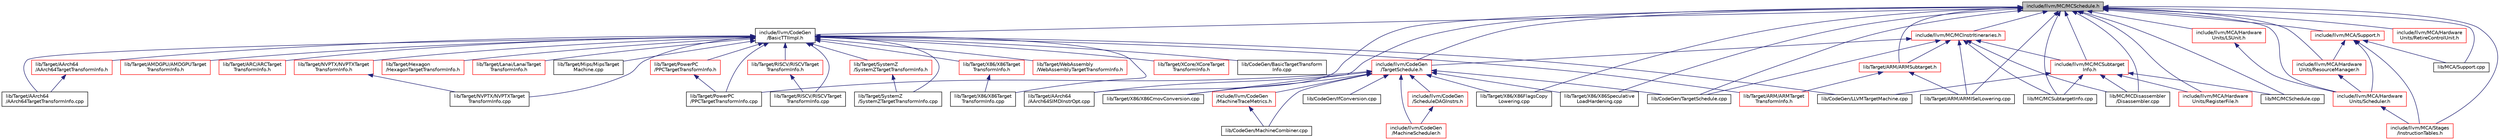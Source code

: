 digraph "include/llvm/MC/MCSchedule.h"
{
 // LATEX_PDF_SIZE
  bgcolor="transparent";
  edge [fontname="Helvetica",fontsize="10",labelfontname="Helvetica",labelfontsize="10"];
  node [fontname="Helvetica",fontsize="10",shape="box"];
  Node1 [label="include/llvm/MC/MCSchedule.h",height=0.2,width=0.4,color="black", fillcolor="grey75", style="filled", fontcolor="black",tooltip=" "];
  Node1 -> Node2 [dir="back",color="midnightblue",fontsize="10",style="solid",fontname="Helvetica"];
  Node2 [label="include/llvm/CodeGen\l/BasicTTIImpl.h",height=0.2,width=0.4,color="black",URL="$BasicTTIImpl_8h.html",tooltip="This file provides a helper that implements much of the TTI interface in terms of the target-independ..."];
  Node2 -> Node3 [dir="back",color="midnightblue",fontsize="10",style="solid",fontname="Helvetica"];
  Node3 [label="lib/CodeGen/BasicTargetTransform\lInfo.cpp",height=0.2,width=0.4,color="black",URL="$BasicTargetTransformInfo_8cpp.html",tooltip="This file provides the implementation of a basic TargetTransformInfo pass predicated on the target ab..."];
  Node2 -> Node4 [dir="back",color="midnightblue",fontsize="10",style="solid",fontname="Helvetica"];
  Node4 [label="lib/CodeGen/LLVMTargetMachine.cpp",height=0.2,width=0.4,color="black",URL="$LLVMTargetMachine_8cpp.html",tooltip=" "];
  Node2 -> Node5 [dir="back",color="midnightblue",fontsize="10",style="solid",fontname="Helvetica"];
  Node5 [label="lib/Target/AArch64\l/AArch64TargetTransformInfo.cpp",height=0.2,width=0.4,color="black",URL="$AArch64TargetTransformInfo_8cpp.html",tooltip=" "];
  Node2 -> Node6 [dir="back",color="midnightblue",fontsize="10",style="solid",fontname="Helvetica"];
  Node6 [label="lib/Target/AArch64\l/AArch64TargetTransformInfo.h",height=0.2,width=0.4,color="red",URL="$AArch64TargetTransformInfo_8h.html",tooltip="This file a TargetTransformInfo::Concept conforming object specific to the AArch64 target machine."];
  Node6 -> Node5 [dir="back",color="midnightblue",fontsize="10",style="solid",fontname="Helvetica"];
  Node2 -> Node8 [dir="back",color="midnightblue",fontsize="10",style="solid",fontname="Helvetica"];
  Node8 [label="lib/Target/AMDGPU/AMDGPUTarget\lTransformInfo.h",height=0.2,width=0.4,color="red",URL="$AMDGPUTargetTransformInfo_8h.html",tooltip="This file a TargetTransformInfo::Concept conforming object specific to the AMDGPU target machine."];
  Node2 -> Node12 [dir="back",color="midnightblue",fontsize="10",style="solid",fontname="Helvetica"];
  Node12 [label="lib/Target/ARC/ARCTarget\lTransformInfo.h",height=0.2,width=0.4,color="red",URL="$ARCTargetTransformInfo_8h.html",tooltip=" "];
  Node2 -> Node14 [dir="back",color="midnightblue",fontsize="10",style="solid",fontname="Helvetica"];
  Node14 [label="lib/Target/ARM/ARMTarget\lTransformInfo.h",height=0.2,width=0.4,color="red",URL="$ARMTargetTransformInfo_8h.html",tooltip="This file a TargetTransformInfo::Concept conforming object specific to the ARM target machine."];
  Node2 -> Node17 [dir="back",color="midnightblue",fontsize="10",style="solid",fontname="Helvetica"];
  Node17 [label="lib/Target/Hexagon\l/HexagonTargetTransformInfo.h",height=0.2,width=0.4,color="red",URL="$HexagonTargetTransformInfo_8h.html",tooltip="This file implements a TargetTransformInfo analysis pass specific to the Hexagon target machine."];
  Node2 -> Node20 [dir="back",color="midnightblue",fontsize="10",style="solid",fontname="Helvetica"];
  Node20 [label="lib/Target/Lanai/LanaiTarget\lTransformInfo.h",height=0.2,width=0.4,color="red",URL="$LanaiTargetTransformInfo_8h.html",tooltip=" "];
  Node2 -> Node22 [dir="back",color="midnightblue",fontsize="10",style="solid",fontname="Helvetica"];
  Node22 [label="lib/Target/Mips/MipsTarget\lMachine.cpp",height=0.2,width=0.4,color="black",URL="$MipsTargetMachine_8cpp.html",tooltip=" "];
  Node2 -> Node23 [dir="back",color="midnightblue",fontsize="10",style="solid",fontname="Helvetica"];
  Node23 [label="lib/Target/NVPTX/NVPTXTarget\lTransformInfo.cpp",height=0.2,width=0.4,color="black",URL="$NVPTXTargetTransformInfo_8cpp.html",tooltip=" "];
  Node2 -> Node24 [dir="back",color="midnightblue",fontsize="10",style="solid",fontname="Helvetica"];
  Node24 [label="lib/Target/NVPTX/NVPTXTarget\lTransformInfo.h",height=0.2,width=0.4,color="red",URL="$NVPTXTargetTransformInfo_8h.html",tooltip="This file a TargetTransformInfo::Concept conforming object specific to the NVPTX target machine."];
  Node24 -> Node23 [dir="back",color="midnightblue",fontsize="10",style="solid",fontname="Helvetica"];
  Node2 -> Node26 [dir="back",color="midnightblue",fontsize="10",style="solid",fontname="Helvetica"];
  Node26 [label="lib/Target/PowerPC\l/PPCTargetTransformInfo.cpp",height=0.2,width=0.4,color="black",URL="$PPCTargetTransformInfo_8cpp.html",tooltip=" "];
  Node2 -> Node27 [dir="back",color="midnightblue",fontsize="10",style="solid",fontname="Helvetica"];
  Node27 [label="lib/Target/PowerPC\l/PPCTargetTransformInfo.h",height=0.2,width=0.4,color="red",URL="$PPCTargetTransformInfo_8h.html",tooltip="This file a TargetTransformInfo::Concept conforming object specific to the PPC target machine."];
  Node27 -> Node26 [dir="back",color="midnightblue",fontsize="10",style="solid",fontname="Helvetica"];
  Node2 -> Node30 [dir="back",color="midnightblue",fontsize="10",style="solid",fontname="Helvetica"];
  Node30 [label="lib/Target/RISCV/RISCVTarget\lTransformInfo.cpp",height=0.2,width=0.4,color="black",URL="$RISCVTargetTransformInfo_8cpp.html",tooltip=" "];
  Node2 -> Node31 [dir="back",color="midnightblue",fontsize="10",style="solid",fontname="Helvetica"];
  Node31 [label="lib/Target/RISCV/RISCVTarget\lTransformInfo.h",height=0.2,width=0.4,color="red",URL="$RISCVTargetTransformInfo_8h.html",tooltip="This file defines a TargetTransformInfo::Concept conforming object specific to the RISC-V target mach..."];
  Node31 -> Node30 [dir="back",color="midnightblue",fontsize="10",style="solid",fontname="Helvetica"];
  Node2 -> Node33 [dir="back",color="midnightblue",fontsize="10",style="solid",fontname="Helvetica"];
  Node33 [label="lib/Target/SystemZ\l/SystemZTargetTransformInfo.cpp",height=0.2,width=0.4,color="black",URL="$SystemZTargetTransformInfo_8cpp.html",tooltip=" "];
  Node2 -> Node34 [dir="back",color="midnightblue",fontsize="10",style="solid",fontname="Helvetica"];
  Node34 [label="lib/Target/SystemZ\l/SystemZTargetTransformInfo.h",height=0.2,width=0.4,color="red",URL="$SystemZTargetTransformInfo_8h.html",tooltip=" "];
  Node34 -> Node33 [dir="back",color="midnightblue",fontsize="10",style="solid",fontname="Helvetica"];
  Node2 -> Node36 [dir="back",color="midnightblue",fontsize="10",style="solid",fontname="Helvetica"];
  Node36 [label="lib/Target/WebAssembly\l/WebAssemblyTargetTransformInfo.h",height=0.2,width=0.4,color="red",URL="$WebAssemblyTargetTransformInfo_8h.html",tooltip="This file a TargetTransformInfo::Concept conforming object specific to the WebAssembly target machine..."];
  Node2 -> Node39 [dir="back",color="midnightblue",fontsize="10",style="solid",fontname="Helvetica"];
  Node39 [label="lib/Target/X86/X86Target\lTransformInfo.cpp",height=0.2,width=0.4,color="black",URL="$X86TargetTransformInfo_8cpp.html",tooltip="This file implements a TargetTransformInfo analysis pass specific to the X86 target machine."];
  Node2 -> Node40 [dir="back",color="midnightblue",fontsize="10",style="solid",fontname="Helvetica"];
  Node40 [label="lib/Target/X86/X86Target\lTransformInfo.h",height=0.2,width=0.4,color="red",URL="$X86TargetTransformInfo_8h.html",tooltip="This file a TargetTransformInfo::Concept conforming object specific to the X86 target machine."];
  Node40 -> Node39 [dir="back",color="midnightblue",fontsize="10",style="solid",fontname="Helvetica"];
  Node2 -> Node42 [dir="back",color="midnightblue",fontsize="10",style="solid",fontname="Helvetica"];
  Node42 [label="lib/Target/XCore/XCoreTarget\lTransformInfo.h",height=0.2,width=0.4,color="red",URL="$XCoreTargetTransformInfo_8h.html",tooltip="This file a TargetTransformInfo::Concept conforming object specific to the XCore target machine."];
  Node1 -> Node44 [dir="back",color="midnightblue",fontsize="10",style="solid",fontname="Helvetica"];
  Node44 [label="include/llvm/CodeGen\l/TargetSchedule.h",height=0.2,width=0.4,color="red",URL="$TargetSchedule_8h.html",tooltip=" "];
  Node44 -> Node45 [dir="back",color="midnightblue",fontsize="10",style="solid",fontname="Helvetica"];
  Node45 [label="include/llvm/CodeGen\l/MachineScheduler.h",height=0.2,width=0.4,color="red",URL="$MachineScheduler_8h.html",tooltip=" "];
  Node44 -> Node76 [dir="back",color="midnightblue",fontsize="10",style="solid",fontname="Helvetica"];
  Node76 [label="include/llvm/CodeGen\l/MachineTraceMetrics.h",height=0.2,width=0.4,color="red",URL="$MachineTraceMetrics_8h.html",tooltip=" "];
  Node76 -> Node78 [dir="back",color="midnightblue",fontsize="10",style="solid",fontname="Helvetica"];
  Node78 [label="lib/CodeGen/MachineCombiner.cpp",height=0.2,width=0.4,color="black",URL="$MachineCombiner_8cpp.html",tooltip=" "];
  Node44 -> Node82 [dir="back",color="midnightblue",fontsize="10",style="solid",fontname="Helvetica"];
  Node82 [label="include/llvm/CodeGen\l/ScheduleDAGInstrs.h",height=0.2,width=0.4,color="red",URL="$ScheduleDAGInstrs_8h.html",tooltip=" "];
  Node82 -> Node45 [dir="back",color="midnightblue",fontsize="10",style="solid",fontname="Helvetica"];
  Node44 -> Node88 [dir="back",color="midnightblue",fontsize="10",style="solid",fontname="Helvetica"];
  Node88 [label="lib/CodeGen/IfConversion.cpp",height=0.2,width=0.4,color="black",URL="$IfConversion_8cpp.html",tooltip=" "];
  Node44 -> Node78 [dir="back",color="midnightblue",fontsize="10",style="solid",fontname="Helvetica"];
  Node44 -> Node91 [dir="back",color="midnightblue",fontsize="10",style="solid",fontname="Helvetica"];
  Node91 [label="lib/CodeGen/TargetSchedule.cpp",height=0.2,width=0.4,color="black",URL="$TargetSchedule_8cpp.html",tooltip=" "];
  Node44 -> Node92 [dir="back",color="midnightblue",fontsize="10",style="solid",fontname="Helvetica"];
  Node92 [label="lib/Target/AArch64\l/AArch64SIMDInstrOpt.cpp",height=0.2,width=0.4,color="black",URL="$AArch64SIMDInstrOpt_8cpp.html",tooltip=" "];
  Node44 -> Node26 [dir="back",color="midnightblue",fontsize="10",style="solid",fontname="Helvetica"];
  Node44 -> Node97 [dir="back",color="midnightblue",fontsize="10",style="solid",fontname="Helvetica"];
  Node97 [label="lib/Target/X86/X86CmovConversion.cpp",height=0.2,width=0.4,color="black",URL="$X86CmovConversion_8cpp.html",tooltip="This file implements a pass that converts X86 cmov instructions into branches when profitable."];
  Node44 -> Node99 [dir="back",color="midnightblue",fontsize="10",style="solid",fontname="Helvetica"];
  Node99 [label="lib/Target/X86/X86FlagsCopy\lLowering.cpp",height=0.2,width=0.4,color="black",URL="$X86FlagsCopyLowering_8cpp.html",tooltip="Lowers COPY nodes of EFLAGS by directly extracting and preserving individual flag bits."];
  Node44 -> Node101 [dir="back",color="midnightblue",fontsize="10",style="solid",fontname="Helvetica"];
  Node101 [label="lib/Target/X86/X86Speculative\lLoadHardening.cpp",height=0.2,width=0.4,color="black",URL="$X86SpeculativeLoadHardening_8cpp.html",tooltip="Provide a pass which mitigates speculative execution attacks which operate by speculating incorrectly..."];
  Node1 -> Node102 [dir="back",color="midnightblue",fontsize="10",style="solid",fontname="Helvetica"];
  Node102 [label="include/llvm/MC/MCInstrItineraries.h",height=0.2,width=0.4,color="red",URL="$MCInstrItineraries_8h.html",tooltip=" "];
  Node102 -> Node44 [dir="back",color="midnightblue",fontsize="10",style="solid",fontname="Helvetica"];
  Node102 -> Node106 [dir="back",color="midnightblue",fontsize="10",style="solid",fontname="Helvetica"];
  Node106 [label="include/llvm/MC/MCSubtarget\lInfo.h",height=0.2,width=0.4,color="red",URL="$MCSubtargetInfo_8h.html",tooltip=" "];
  Node106 -> Node963 [dir="back",color="midnightblue",fontsize="10",style="solid",fontname="Helvetica"];
  Node963 [label="include/llvm/MCA/Hardware\lUnits/RegisterFile.h",height=0.2,width=0.4,color="red",URL="$RegisterFile_8h.html",tooltip="This file defines a register mapping file class."];
  Node106 -> Node4 [dir="back",color="midnightblue",fontsize="10",style="solid",fontname="Helvetica"];
  Node106 -> Node828 [dir="back",color="midnightblue",fontsize="10",style="solid",fontname="Helvetica"];
  Node828 [label="lib/MC/MCDisassembler\l/Disassembler.cpp",height=0.2,width=0.4,color="black",URL="$Disassembler_8cpp.html",tooltip=" "];
  Node106 -> Node972 [dir="back",color="midnightblue",fontsize="10",style="solid",fontname="Helvetica"];
  Node972 [label="lib/MC/MCSchedule.cpp",height=0.2,width=0.4,color="black",URL="$MCSchedule_8cpp.html",tooltip=" "];
  Node106 -> Node973 [dir="back",color="midnightblue",fontsize="10",style="solid",fontname="Helvetica"];
  Node973 [label="lib/MC/MCSubtargetInfo.cpp",height=0.2,width=0.4,color="black",URL="$MCSubtargetInfo_8cpp.html",tooltip=" "];
  Node102 -> Node91 [dir="back",color="midnightblue",fontsize="10",style="solid",fontname="Helvetica"];
  Node102 -> Node828 [dir="back",color="midnightblue",fontsize="10",style="solid",fontname="Helvetica"];
  Node102 -> Node973 [dir="back",color="midnightblue",fontsize="10",style="solid",fontname="Helvetica"];
  Node102 -> Node351 [dir="back",color="midnightblue",fontsize="10",style="solid",fontname="Helvetica"];
  Node351 [label="lib/Target/ARM/ARMISelLowering.cpp",height=0.2,width=0.4,color="black",URL="$ARMISelLowering_8cpp.html",tooltip=" "];
  Node102 -> Node359 [dir="back",color="midnightblue",fontsize="10",style="solid",fontname="Helvetica"];
  Node359 [label="lib/Target/ARM/ARMSubtarget.h",height=0.2,width=0.4,color="red",URL="$ARMSubtarget_8h.html",tooltip=" "];
  Node359 -> Node351 [dir="back",color="midnightblue",fontsize="10",style="solid",fontname="Helvetica"];
  Node359 -> Node14 [dir="back",color="midnightblue",fontsize="10",style="solid",fontname="Helvetica"];
  Node1 -> Node106 [dir="back",color="midnightblue",fontsize="10",style="solid",fontname="Helvetica"];
  Node1 -> Node1017 [dir="back",color="midnightblue",fontsize="10",style="solid",fontname="Helvetica"];
  Node1017 [label="include/llvm/MCA/Hardware\lUnits/LSUnit.h",height=0.2,width=0.4,color="red",URL="$LSUnit_8h.html",tooltip="A Load/Store unit class that models load/store queues and that implements a simple weak memory consis..."];
  Node1017 -> Node1018 [dir="back",color="midnightblue",fontsize="10",style="solid",fontname="Helvetica"];
  Node1018 [label="include/llvm/MCA/Hardware\lUnits/Scheduler.h",height=0.2,width=0.4,color="red",URL="$Scheduler_8h.html",tooltip="A scheduler for Processor Resource Units and Processor Resource Groups."];
  Node1018 -> Node1023 [dir="back",color="midnightblue",fontsize="10",style="solid",fontname="Helvetica"];
  Node1023 [label="include/llvm/MCA/Stages\l/InstructionTables.h",height=0.2,width=0.4,color="red",URL="$InstructionTables_8h.html",tooltip="This file implements a custom stage to generate instruction tables."];
  Node1 -> Node963 [dir="back",color="midnightblue",fontsize="10",style="solid",fontname="Helvetica"];
  Node1 -> Node1027 [dir="back",color="midnightblue",fontsize="10",style="solid",fontname="Helvetica"];
  Node1027 [label="include/llvm/MCA/Hardware\lUnits/ResourceManager.h",height=0.2,width=0.4,color="red",URL="$ResourceManager_8h.html",tooltip="The classes here represent processor resource units and their management strategy."];
  Node1027 -> Node1018 [dir="back",color="midnightblue",fontsize="10",style="solid",fontname="Helvetica"];
  Node1 -> Node1029 [dir="back",color="midnightblue",fontsize="10",style="solid",fontname="Helvetica"];
  Node1029 [label="include/llvm/MCA/Hardware\lUnits/RetireControlUnit.h",height=0.2,width=0.4,color="red",URL="$RetireControlUnit_8h.html",tooltip="This file simulates the hardware responsible for retiring instructions."];
  Node1 -> Node1018 [dir="back",color="midnightblue",fontsize="10",style="solid",fontname="Helvetica"];
  Node1 -> Node1023 [dir="back",color="midnightblue",fontsize="10",style="solid",fontname="Helvetica"];
  Node1 -> Node1031 [dir="back",color="midnightblue",fontsize="10",style="solid",fontname="Helvetica"];
  Node1031 [label="include/llvm/MCA/Support.h",height=0.2,width=0.4,color="red",URL="$llvm_2MCA_2Support_8h.html",tooltip="Helper functions used by various pipeline components."];
  Node1031 -> Node1027 [dir="back",color="midnightblue",fontsize="10",style="solid",fontname="Helvetica"];
  Node1031 -> Node1018 [dir="back",color="midnightblue",fontsize="10",style="solid",fontname="Helvetica"];
  Node1031 -> Node1023 [dir="back",color="midnightblue",fontsize="10",style="solid",fontname="Helvetica"];
  Node1031 -> Node1040 [dir="back",color="midnightblue",fontsize="10",style="solid",fontname="Helvetica"];
  Node1040 [label="lib/MCA/Support.cpp",height=0.2,width=0.4,color="black",URL="$Support_8cpp.html",tooltip="This file implements a few helper functions used by various pipeline components."];
  Node1 -> Node91 [dir="back",color="midnightblue",fontsize="10",style="solid",fontname="Helvetica"];
  Node1 -> Node828 [dir="back",color="midnightblue",fontsize="10",style="solid",fontname="Helvetica"];
  Node1 -> Node972 [dir="back",color="midnightblue",fontsize="10",style="solid",fontname="Helvetica"];
  Node1 -> Node973 [dir="back",color="midnightblue",fontsize="10",style="solid",fontname="Helvetica"];
  Node1 -> Node1040 [dir="back",color="midnightblue",fontsize="10",style="solid",fontname="Helvetica"];
  Node1 -> Node92 [dir="back",color="midnightblue",fontsize="10",style="solid",fontname="Helvetica"];
  Node1 -> Node351 [dir="back",color="midnightblue",fontsize="10",style="solid",fontname="Helvetica"];
  Node1 -> Node359 [dir="back",color="midnightblue",fontsize="10",style="solid",fontname="Helvetica"];
  Node1 -> Node97 [dir="back",color="midnightblue",fontsize="10",style="solid",fontname="Helvetica"];
  Node1 -> Node99 [dir="back",color="midnightblue",fontsize="10",style="solid",fontname="Helvetica"];
  Node1 -> Node101 [dir="back",color="midnightblue",fontsize="10",style="solid",fontname="Helvetica"];
}
